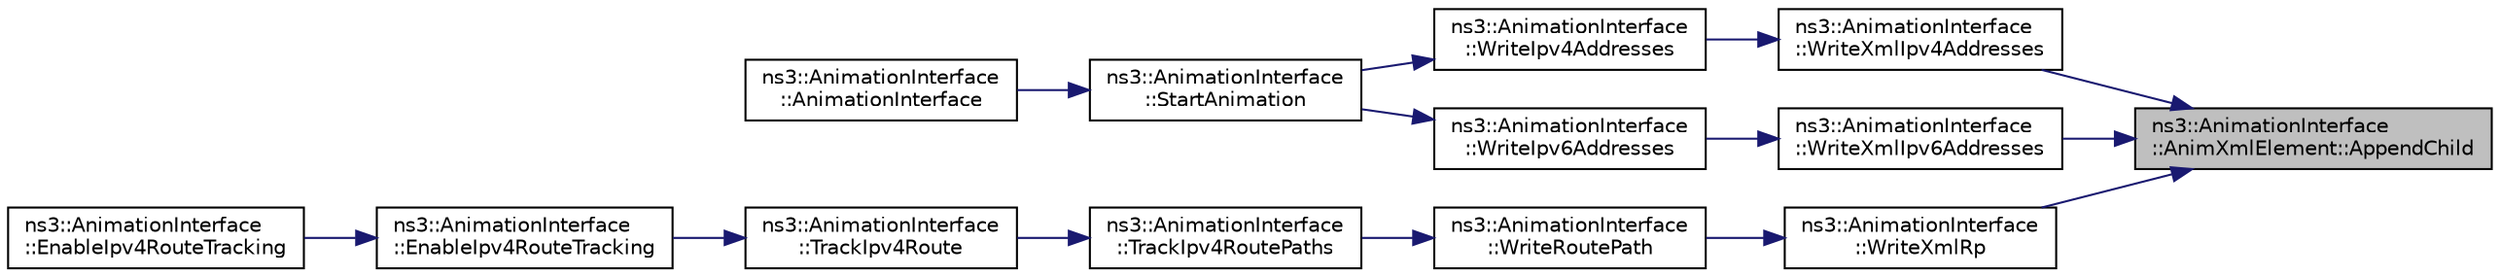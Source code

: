digraph "ns3::AnimationInterface::AnimXmlElement::AppendChild"
{
 // LATEX_PDF_SIZE
  edge [fontname="Helvetica",fontsize="10",labelfontname="Helvetica",labelfontsize="10"];
  node [fontname="Helvetica",fontsize="10",shape=record];
  rankdir="RL";
  Node1 [label="ns3::AnimationInterface\l::AnimXmlElement::AppendChild",height=0.2,width=0.4,color="black", fillcolor="grey75", style="filled", fontcolor="black",tooltip="Append child function."];
  Node1 -> Node2 [dir="back",color="midnightblue",fontsize="10",style="solid",fontname="Helvetica"];
  Node2 [label="ns3::AnimationInterface\l::WriteXmlIpv4Addresses",height=0.2,width=0.4,color="black", fillcolor="white", style="filled",URL="$classns3_1_1_animation_interface.html#abbb985d4e30f28a14a68db52d4c5caf0",tooltip="Write XML Ipv4 addresses function."];
  Node2 -> Node3 [dir="back",color="midnightblue",fontsize="10",style="solid",fontname="Helvetica"];
  Node3 [label="ns3::AnimationInterface\l::WriteIpv4Addresses",height=0.2,width=0.4,color="black", fillcolor="white", style="filled",URL="$classns3_1_1_animation_interface.html#a45b100b1e083fb646479c09448177afa",tooltip="Write IPv4 Addresses function."];
  Node3 -> Node4 [dir="back",color="midnightblue",fontsize="10",style="solid",fontname="Helvetica"];
  Node4 [label="ns3::AnimationInterface\l::StartAnimation",height=0.2,width=0.4,color="black", fillcolor="white", style="filled",URL="$classns3_1_1_animation_interface.html#aed28bace6b97494e11179766449bb442",tooltip="Start animation function."];
  Node4 -> Node5 [dir="back",color="midnightblue",fontsize="10",style="solid",fontname="Helvetica"];
  Node5 [label="ns3::AnimationInterface\l::AnimationInterface",height=0.2,width=0.4,color="black", fillcolor="white", style="filled",URL="$classns3_1_1_animation_interface.html#a88af7da6eb605ec7e9d8cb3fcc8a6466",tooltip="Constructor."];
  Node1 -> Node6 [dir="back",color="midnightblue",fontsize="10",style="solid",fontname="Helvetica"];
  Node6 [label="ns3::AnimationInterface\l::WriteXmlIpv6Addresses",height=0.2,width=0.4,color="black", fillcolor="white", style="filled",URL="$classns3_1_1_animation_interface.html#af4ad6223ac4a80fcf3cbaaa3fba64e15",tooltip="Write XML Ipv6 addresses function."];
  Node6 -> Node7 [dir="back",color="midnightblue",fontsize="10",style="solid",fontname="Helvetica"];
  Node7 [label="ns3::AnimationInterface\l::WriteIpv6Addresses",height=0.2,width=0.4,color="black", fillcolor="white", style="filled",URL="$classns3_1_1_animation_interface.html#ab7d08c1871c6b1c2858d3d536bbdcee2",tooltip="Write IPv6 Addresses function."];
  Node7 -> Node4 [dir="back",color="midnightblue",fontsize="10",style="solid",fontname="Helvetica"];
  Node1 -> Node8 [dir="back",color="midnightblue",fontsize="10",style="solid",fontname="Helvetica"];
  Node8 [label="ns3::AnimationInterface\l::WriteXmlRp",height=0.2,width=0.4,color="black", fillcolor="white", style="filled",URL="$classns3_1_1_animation_interface.html#aa4bfb211be7de2540f558481d888b033",tooltip="Write XMLRP function."];
  Node8 -> Node9 [dir="back",color="midnightblue",fontsize="10",style="solid",fontname="Helvetica"];
  Node9 [label="ns3::AnimationInterface\l::WriteRoutePath",height=0.2,width=0.4,color="black", fillcolor="white", style="filled",URL="$classns3_1_1_animation_interface.html#a372eeb3ffb6c70549acfe075d1725721",tooltip="Write route path function."];
  Node9 -> Node10 [dir="back",color="midnightblue",fontsize="10",style="solid",fontname="Helvetica"];
  Node10 [label="ns3::AnimationInterface\l::TrackIpv4RoutePaths",height=0.2,width=0.4,color="black", fillcolor="white", style="filled",URL="$classns3_1_1_animation_interface.html#a567537be97db5e22db679bf5d4a2c242",tooltip="Track IPv4 route paths function."];
  Node10 -> Node11 [dir="back",color="midnightblue",fontsize="10",style="solid",fontname="Helvetica"];
  Node11 [label="ns3::AnimationInterface\l::TrackIpv4Route",height=0.2,width=0.4,color="black", fillcolor="white", style="filled",URL="$classns3_1_1_animation_interface.html#a9af10e9e963b8bcd3eae43d63025dac0",tooltip="Track IPv4 router function."];
  Node11 -> Node12 [dir="back",color="midnightblue",fontsize="10",style="solid",fontname="Helvetica"];
  Node12 [label="ns3::AnimationInterface\l::EnableIpv4RouteTracking",height=0.2,width=0.4,color="black", fillcolor="white", style="filled",URL="$classns3_1_1_animation_interface.html#a98e4bbb60184f59a5643b61aaa7a25a3",tooltip="Enable tracking of the Ipv4 routing table for all Nodes."];
  Node12 -> Node13 [dir="back",color="midnightblue",fontsize="10",style="solid",fontname="Helvetica"];
  Node13 [label="ns3::AnimationInterface\l::EnableIpv4RouteTracking",height=0.2,width=0.4,color="black", fillcolor="white", style="filled",URL="$classns3_1_1_animation_interface.html#a619ed6b1b95f1f9d70805376229253d1",tooltip="Enable tracking of the Ipv4 routing table for a set of Nodes."];
}
